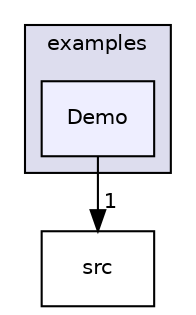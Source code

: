 digraph "examples/Demo" {
  compound=true
  node [ fontsize="10", fontname="Helvetica"];
  edge [ labelfontsize="10", labelfontname="Helvetica"];
  subgraph clusterdir_d28a4824dc47e487b107a5db32ef43c4 {
    graph [ bgcolor="#ddddee", pencolor="black", label="examples" fontname="Helvetica", fontsize="10", URL="dir_d28a4824dc47e487b107a5db32ef43c4.html"]
  dir_6dd96d5a3a926a9ac3775d12b3ab779d [shape=box, label="Demo", style="filled", fillcolor="#eeeeff", pencolor="black", URL="dir_6dd96d5a3a926a9ac3775d12b3ab779d.html"];
  }
  dir_68267d1309a1af8e8297ef4c3efbcdba [shape=box label="src" URL="dir_68267d1309a1af8e8297ef4c3efbcdba.html"];
  dir_6dd96d5a3a926a9ac3775d12b3ab779d->dir_68267d1309a1af8e8297ef4c3efbcdba [headlabel="1", labeldistance=1.5 headhref="dir_000003_000009.html"];
}
